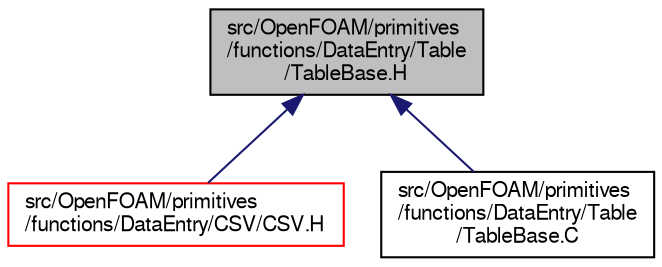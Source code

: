 digraph "src/OpenFOAM/primitives/functions/DataEntry/Table/TableBase.H"
{
  bgcolor="transparent";
  edge [fontname="FreeSans",fontsize="10",labelfontname="FreeSans",labelfontsize="10"];
  node [fontname="FreeSans",fontsize="10",shape=record];
  Node114 [label="src/OpenFOAM/primitives\l/functions/DataEntry/Table\l/TableBase.H",height=0.2,width=0.4,color="black", fillcolor="grey75", style="filled", fontcolor="black"];
  Node114 -> Node115 [dir="back",color="midnightblue",fontsize="10",style="solid",fontname="FreeSans"];
  Node115 [label="src/OpenFOAM/primitives\l/functions/DataEntry/CSV/CSV.H",height=0.2,width=0.4,color="red",URL="$a12233.html"];
  Node114 -> Node118 [dir="back",color="midnightblue",fontsize="10",style="solid",fontname="FreeSans"];
  Node118 [label="src/OpenFOAM/primitives\l/functions/DataEntry/Table\l/TableBase.C",height=0.2,width=0.4,color="black",URL="$a12272.html"];
}
